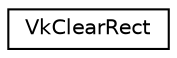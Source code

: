 digraph "Graphical Class Hierarchy"
{
 // LATEX_PDF_SIZE
  edge [fontname="Helvetica",fontsize="10",labelfontname="Helvetica",labelfontsize="10"];
  node [fontname="Helvetica",fontsize="10",shape=record];
  rankdir="LR";
  Node0 [label="VkClearRect",height=0.2,width=0.4,color="black", fillcolor="white", style="filled",URL="$structVkClearRect.html",tooltip=" "];
}
